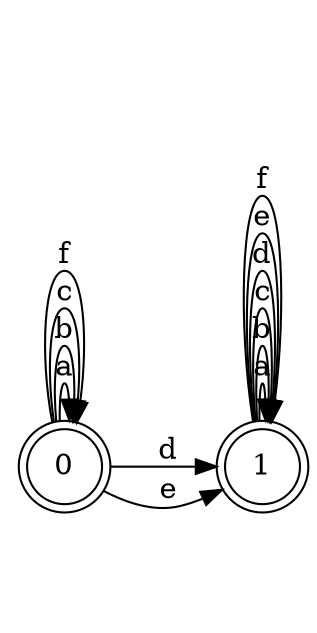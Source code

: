 digraph n2_4 {
__start0 [label="" shape="none"];

rankdir=LR;
size="8,5";

s0 [style="rounded,filled", color="black", fillcolor="white" shape="doublecircle", label="0"];
s1 [style="rounded,filled", color="black", fillcolor="white" shape="doublecircle", label="1"];
s0 -> s0 [label="a"];
s0 -> s0 [label="b"];
s0 -> s0 [label="c"];
s0 -> s1 [label="d"];
s0 -> s1 [label="e"];
s0 -> s0 [label="f"];
s1 -> s1 [label="a"];
s1 -> s1 [label="b"];
s1 -> s1 [label="c"];
s1 -> s1 [label="d"];
s1 -> s1 [label="e"];
s1 -> s1 [label="f"];

}